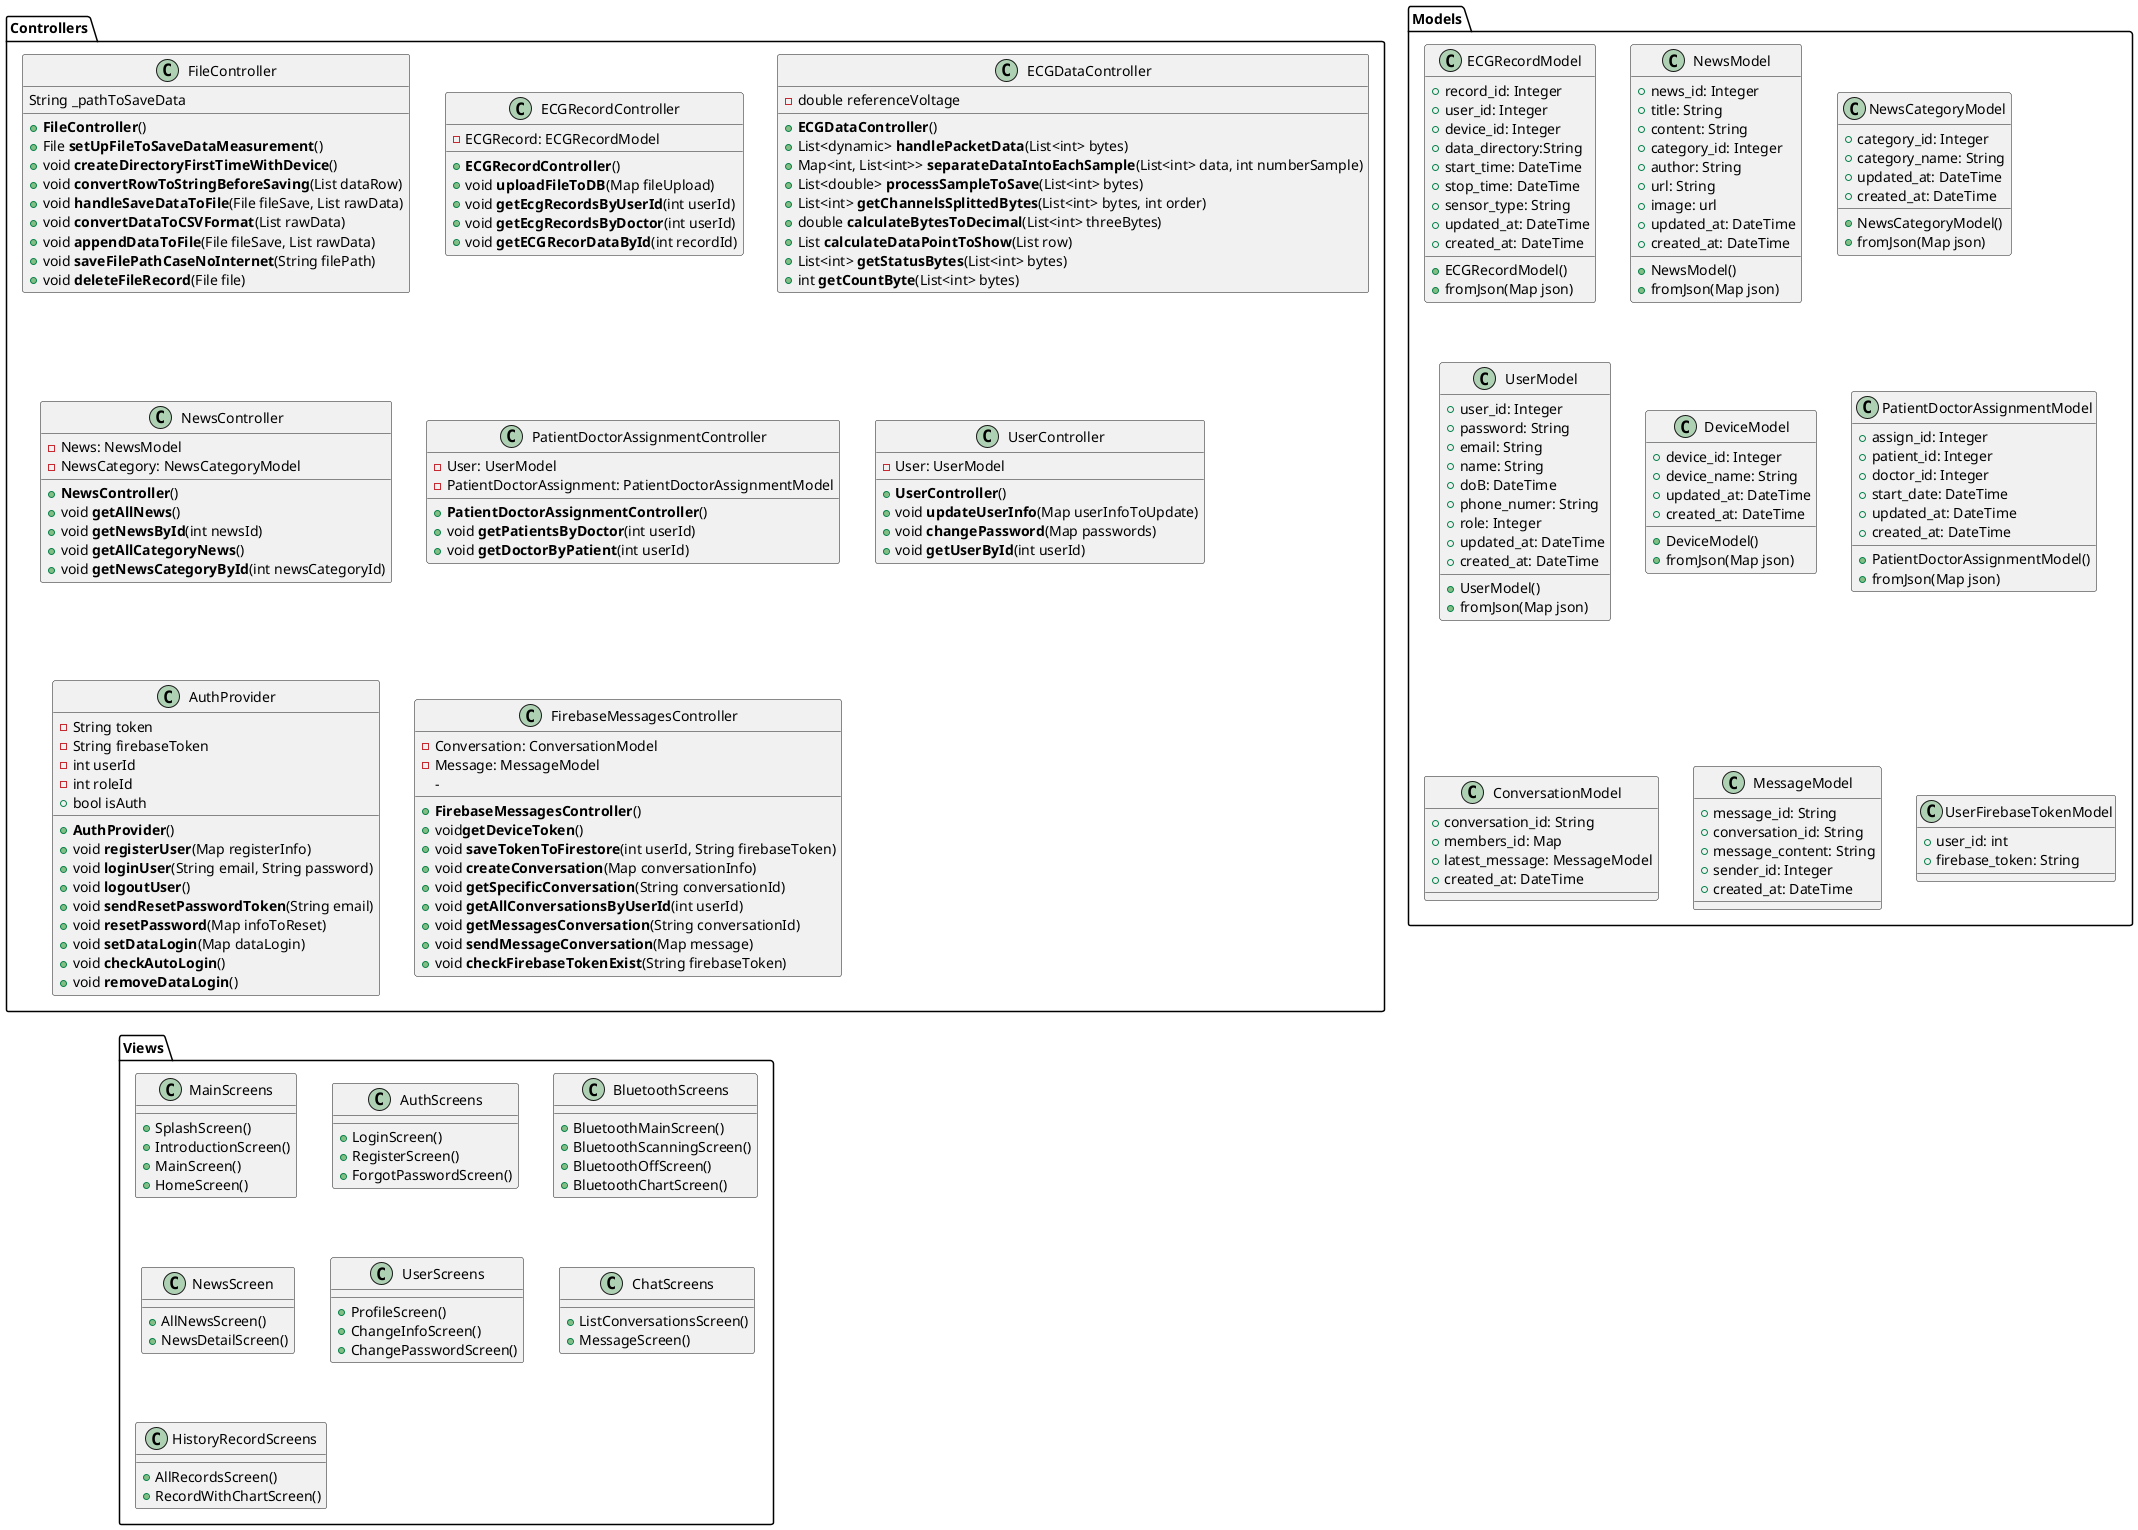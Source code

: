 @startuml
' Define class

package Controllers {
    class FileController {
        String _pathToSaveData

        + **FileController**()
        + File **setUpFileToSaveDataMeasurement**()
        + void **createDirectoryFirstTimeWithDevice**()
        + void **convertRowToStringBeforeSaving**(List dataRow)
        + void **handleSaveDataToFile**(File fileSave, List rawData)
        + void **convertDataToCSVFormat**(List rawData)
        + void **appendDataToFile**(File fileSave, List rawData)
        + void **saveFilePathCaseNoInternet**(String filePath)
        + void **deleteFileRecord**(File file)
    }

    class ECGRecordController {
        - ECGRecord: ECGRecordModel

        + **ECGRecordController**()
        + void **uploadFileToDB**(Map fileUpload)
        + void **getEcgRecordsByUserId**(int userId)
        + void **getEcgRecordsByDoctor**(int userId)
        + void **getECGRecorDataById**(int recordId) 
    }

   class ECGDataController {
        - double referenceVoltage
        + **ECGDataController**()
        + List<dynamic> **handlePacketData**(List<int> bytes)
        + Map<int, List<int>> **separateDataIntoEachSample**(List<int> data, int numberSample)
        + List<double> **processSampleToSave**(List<int> bytes)
        + List<int> **getChannelsSplittedBytes**(List<int> bytes, int order)
        + double **calculateBytesToDecimal**(List<int> threeBytes)
        + List **calculateDataPointToShow**(List row)
        + List<int> **getStatusBytes**(List<int> bytes)
        + int **getCountByte**(List<int> bytes)
    }

    class NewsController {
        - News: NewsModel
        - NewsCategory: NewsCategoryModel

        + **NewsController**()
        + void **getAllNews**()
        + void **getNewsById**(int newsId)
        + void **getAllCategoryNews**()
        + void **getNewsCategoryById**(int newsCategoryId)
    }

    class PatientDoctorAssignmentController {
        - User: UserModel
        - PatientDoctorAssignment: PatientDoctorAssignmentModel

        + **PatientDoctorAssignmentController**()
        + void **getPatientsByDoctor**(int userId)
        + void **getDoctorByPatient**(int userId)
    }

    class UserController {
        - User: UserModel

        + **UserController**()
        + void **updateUserInfo**(Map userInfoToUpdate)
        + void **changePassword**(Map passwords)
        + void **getUserById**(int userId)

    }

    class AuthProvider {
        - String token
        - String firebaseToken
        - int userId
        - int roleId
        + bool isAuth

        + **AuthProvider**()
        + void **registerUser**(Map registerInfo)
        + void **loginUser**(String email, String password)
        + void **logoutUser**()
        + void **sendResetPasswordToken**(String email)
        + void **resetPassword**(Map infoToReset)
        + void **setDataLogin**(Map dataLogin)
        + void **checkAutoLogin**()
        + void **removeDataLogin**()
    }

    class FirebaseMessagesController  {
        - Conversation: ConversationModel
        - Message: MessageModel
        - 
        
        + **FirebaseMessagesController**()
        + void**getDeviceToken**()
        + void **saveTokenToFirestore**(int userId, String firebaseToken)
        + void **createConversation**(Map conversationInfo)
        + void **getSpecificConversation**(String conversationId)
        + void **getAllConversationsByUserId**(int userId)
        + void **getMessagesConversation**(String conversationId)
        + void **sendMessageConversation**(Map message)
        + void **checkFirebaseTokenExist**(String firebaseToken)
    }
}


package Models {
    class ECGRecordModel {
        + record_id: Integer
        + user_id: Integer
        + device_id: Integer
        + data_directory:String
        + start_time: DateTime
        + stop_time: DateTime
        + sensor_type: String
        + updated_at: DateTime
        + created_at: DateTime

        + ECGRecordModel()
        + fromJson(Map json)

    }

    class NewsModel {
        + news_id: Integer
        + title: String
        + content: String
        + category_id: Integer
        + author: String
        + url: String
        + image: url
        + updated_at: DateTime
        + created_at: DateTime

        + NewsModel()
        + fromJson(Map json)
    }

    class NewsCategoryModel {
        + category_id: Integer
        + category_name: String
        + updated_at: DateTime
        + created_at: DateTime

        + NewsCategoryModel()
        + fromJson(Map json)

    }

    class UserModel {
        + user_id: Integer
        + password: String
        + email: String
        + name: String
        + doB: DateTime
        + phone_numer: String
        + role: Integer
        + updated_at: DateTime
        + created_at: DateTime

        + UserModel()
        + fromJson(Map json)

    }

    class DeviceModel {
        + device_id: Integer
        + device_name: String
        + updated_at: DateTime
        + created_at: DateTime

        + DeviceModel()
        + fromJson(Map json)

    }

    class PatientDoctorAssignmentModel {
        + assign_id: Integer
        + patient_id: Integer
        + doctor_id: Integer
        + start_date: DateTime
        + updated_at: DateTime
        + created_at: DateTime

        + PatientDoctorAssignmentModel()
        + fromJson(Map json)
    }
    
    class ConversationModel {
      + conversation_id: String
      + members_id: Map
      + latest_message: MessageModel
      + created_at: DateTime
    }

    class MessageModel {
      + message_id: String
      + conversation_id: String
      + message_content: String
      + sender_id: Integer
      + created_at: DateTime
    }

    class UserFirebaseTokenModel {
      + user_id: int
      + firebase_token: String
    }
}

package Views {

  class MainScreens {
    + SplashScreen()
    + IntroductionScreen()
    + MainScreen()
    + HomeScreen()
  }

  class AuthScreens {
    + LoginScreen()
    + RegisterScreen()
    + ForgotPasswordScreen()
  }

  class BluetoothScreens {
    + BluetoothMainScreen()
    + BluetoothScanningScreen()
    + BluetoothOffScreen()
    + BluetoothChartScreen()
  }

  class NewsScreen {
    + AllNewsScreen()
    + NewsDetailScreen()
  }

  class UserScreens {
    + ProfileScreen()
    + ChangeInfoScreen()
    + ChangePasswordScreen()
  }

  class ChatScreens {
    + ListConversationsScreen()
    + MessageScreen()
  }

  class HistoryRecordScreens {
    + AllRecordsScreen()
    + RecordWithChartScreen()
  }
}
@enduml